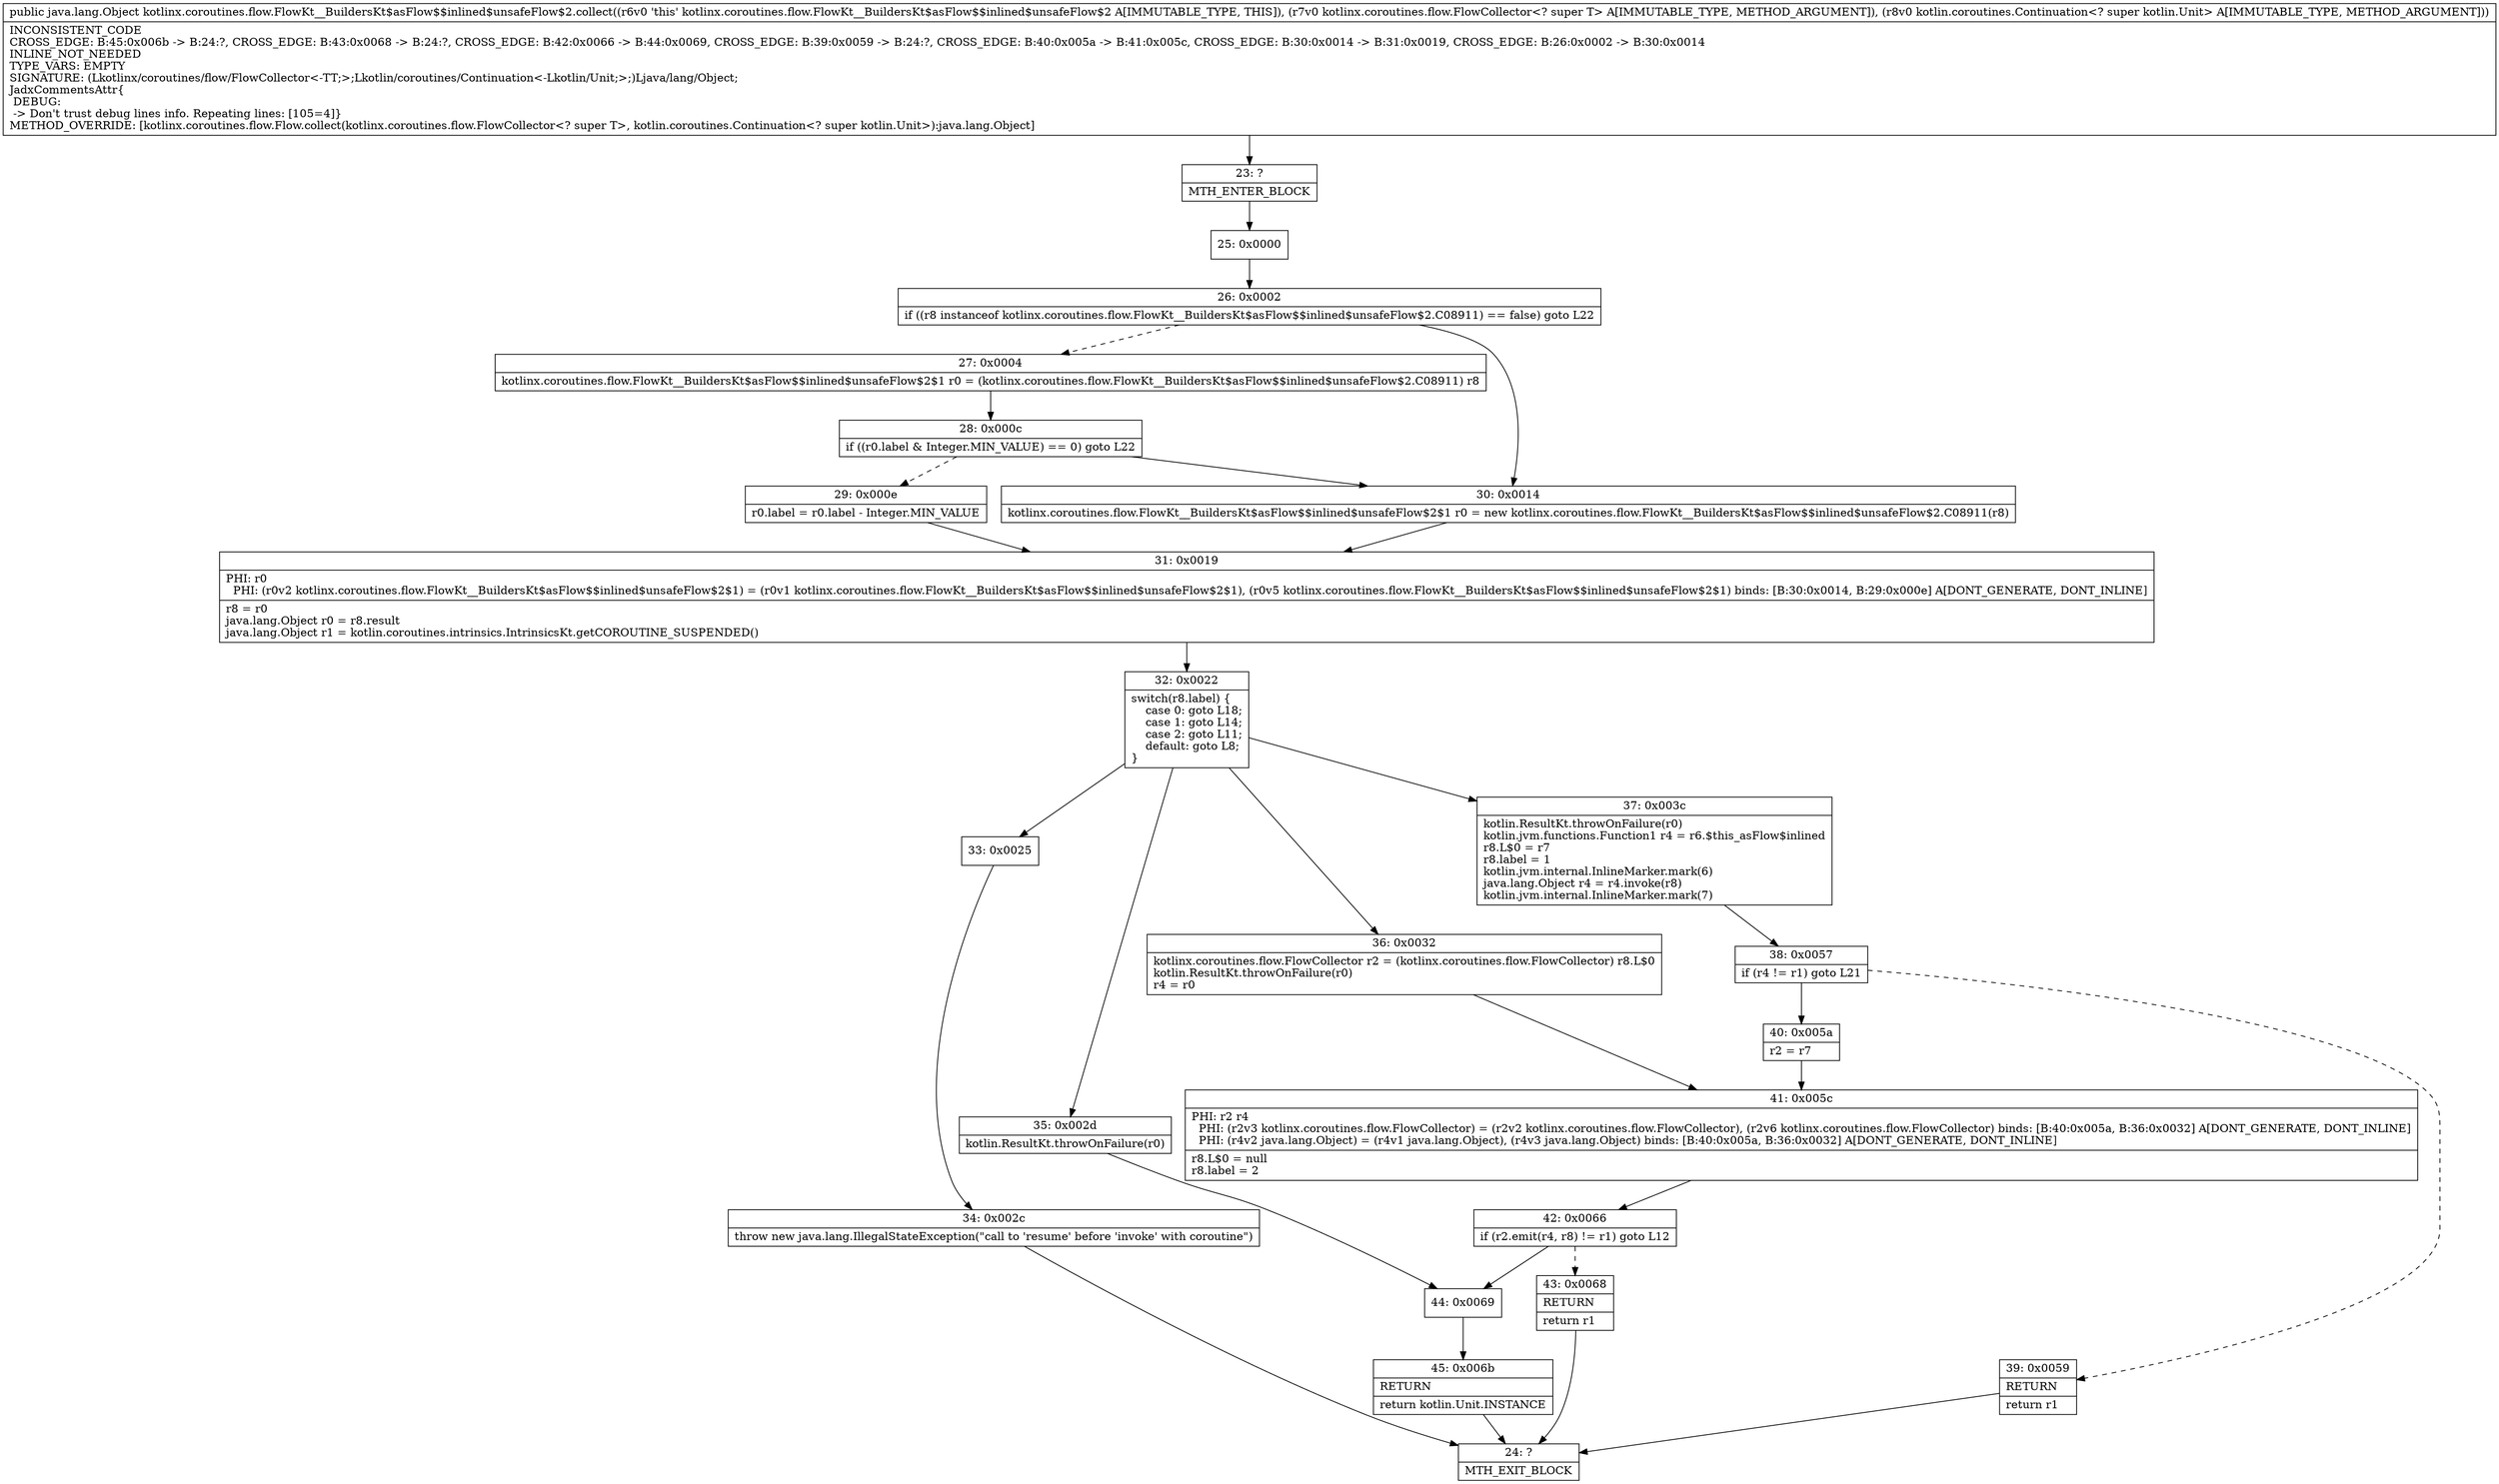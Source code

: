digraph "CFG forkotlinx.coroutines.flow.FlowKt__BuildersKt$asFlow$$inlined$unsafeFlow$2.collect(Lkotlinx\/coroutines\/flow\/FlowCollector;Lkotlin\/coroutines\/Continuation;)Ljava\/lang\/Object;" {
Node_23 [shape=record,label="{23\:\ ?|MTH_ENTER_BLOCK\l}"];
Node_25 [shape=record,label="{25\:\ 0x0000}"];
Node_26 [shape=record,label="{26\:\ 0x0002|if ((r8 instanceof kotlinx.coroutines.flow.FlowKt__BuildersKt$asFlow$$inlined$unsafeFlow$2.C08911) == false) goto L22\l}"];
Node_27 [shape=record,label="{27\:\ 0x0004|kotlinx.coroutines.flow.FlowKt__BuildersKt$asFlow$$inlined$unsafeFlow$2$1 r0 = (kotlinx.coroutines.flow.FlowKt__BuildersKt$asFlow$$inlined$unsafeFlow$2.C08911) r8\l}"];
Node_28 [shape=record,label="{28\:\ 0x000c|if ((r0.label & Integer.MIN_VALUE) == 0) goto L22\l}"];
Node_29 [shape=record,label="{29\:\ 0x000e|r0.label = r0.label \- Integer.MIN_VALUE\l}"];
Node_31 [shape=record,label="{31\:\ 0x0019|PHI: r0 \l  PHI: (r0v2 kotlinx.coroutines.flow.FlowKt__BuildersKt$asFlow$$inlined$unsafeFlow$2$1) = (r0v1 kotlinx.coroutines.flow.FlowKt__BuildersKt$asFlow$$inlined$unsafeFlow$2$1), (r0v5 kotlinx.coroutines.flow.FlowKt__BuildersKt$asFlow$$inlined$unsafeFlow$2$1) binds: [B:30:0x0014, B:29:0x000e] A[DONT_GENERATE, DONT_INLINE]\l|r8 = r0\ljava.lang.Object r0 = r8.result\ljava.lang.Object r1 = kotlin.coroutines.intrinsics.IntrinsicsKt.getCOROUTINE_SUSPENDED()\l}"];
Node_32 [shape=record,label="{32\:\ 0x0022|switch(r8.label) \{\l    case 0: goto L18;\l    case 1: goto L14;\l    case 2: goto L11;\l    default: goto L8;\l\}\l}"];
Node_33 [shape=record,label="{33\:\ 0x0025}"];
Node_34 [shape=record,label="{34\:\ 0x002c|throw new java.lang.IllegalStateException(\"call to 'resume' before 'invoke' with coroutine\")\l}"];
Node_24 [shape=record,label="{24\:\ ?|MTH_EXIT_BLOCK\l}"];
Node_35 [shape=record,label="{35\:\ 0x002d|kotlin.ResultKt.throwOnFailure(r0)\l}"];
Node_44 [shape=record,label="{44\:\ 0x0069}"];
Node_45 [shape=record,label="{45\:\ 0x006b|RETURN\l|return kotlin.Unit.INSTANCE\l}"];
Node_36 [shape=record,label="{36\:\ 0x0032|kotlinx.coroutines.flow.FlowCollector r2 = (kotlinx.coroutines.flow.FlowCollector) r8.L$0\lkotlin.ResultKt.throwOnFailure(r0)\lr4 = r0\l}"];
Node_41 [shape=record,label="{41\:\ 0x005c|PHI: r2 r4 \l  PHI: (r2v3 kotlinx.coroutines.flow.FlowCollector) = (r2v2 kotlinx.coroutines.flow.FlowCollector), (r2v6 kotlinx.coroutines.flow.FlowCollector) binds: [B:40:0x005a, B:36:0x0032] A[DONT_GENERATE, DONT_INLINE]\l  PHI: (r4v2 java.lang.Object) = (r4v1 java.lang.Object), (r4v3 java.lang.Object) binds: [B:40:0x005a, B:36:0x0032] A[DONT_GENERATE, DONT_INLINE]\l|r8.L$0 = null\lr8.label = 2\l}"];
Node_42 [shape=record,label="{42\:\ 0x0066|if (r2.emit(r4, r8) != r1) goto L12\l}"];
Node_43 [shape=record,label="{43\:\ 0x0068|RETURN\l|return r1\l}"];
Node_37 [shape=record,label="{37\:\ 0x003c|kotlin.ResultKt.throwOnFailure(r0)\lkotlin.jvm.functions.Function1 r4 = r6.$this_asFlow$inlined\lr8.L$0 = r7\lr8.label = 1\lkotlin.jvm.internal.InlineMarker.mark(6)\ljava.lang.Object r4 = r4.invoke(r8)\lkotlin.jvm.internal.InlineMarker.mark(7)\l}"];
Node_38 [shape=record,label="{38\:\ 0x0057|if (r4 != r1) goto L21\l}"];
Node_39 [shape=record,label="{39\:\ 0x0059|RETURN\l|return r1\l}"];
Node_40 [shape=record,label="{40\:\ 0x005a|r2 = r7\l}"];
Node_30 [shape=record,label="{30\:\ 0x0014|kotlinx.coroutines.flow.FlowKt__BuildersKt$asFlow$$inlined$unsafeFlow$2$1 r0 = new kotlinx.coroutines.flow.FlowKt__BuildersKt$asFlow$$inlined$unsafeFlow$2.C08911(r8)\l}"];
MethodNode[shape=record,label="{public java.lang.Object kotlinx.coroutines.flow.FlowKt__BuildersKt$asFlow$$inlined$unsafeFlow$2.collect((r6v0 'this' kotlinx.coroutines.flow.FlowKt__BuildersKt$asFlow$$inlined$unsafeFlow$2 A[IMMUTABLE_TYPE, THIS]), (r7v0 kotlinx.coroutines.flow.FlowCollector\<? super T\> A[IMMUTABLE_TYPE, METHOD_ARGUMENT]), (r8v0 kotlin.coroutines.Continuation\<? super kotlin.Unit\> A[IMMUTABLE_TYPE, METHOD_ARGUMENT]))  | INCONSISTENT_CODE\lCROSS_EDGE: B:45:0x006b \-\> B:24:?, CROSS_EDGE: B:43:0x0068 \-\> B:24:?, CROSS_EDGE: B:42:0x0066 \-\> B:44:0x0069, CROSS_EDGE: B:39:0x0059 \-\> B:24:?, CROSS_EDGE: B:40:0x005a \-\> B:41:0x005c, CROSS_EDGE: B:30:0x0014 \-\> B:31:0x0019, CROSS_EDGE: B:26:0x0002 \-\> B:30:0x0014\lINLINE_NOT_NEEDED\lTYPE_VARS: EMPTY\lSIGNATURE: (Lkotlinx\/coroutines\/flow\/FlowCollector\<\-TT;\>;Lkotlin\/coroutines\/Continuation\<\-Lkotlin\/Unit;\>;)Ljava\/lang\/Object;\lJadxCommentsAttr\{\l DEBUG: \l \-\> Don't trust debug lines info. Repeating lines: [105=4]\}\lMETHOD_OVERRIDE: [kotlinx.coroutines.flow.Flow.collect(kotlinx.coroutines.flow.FlowCollector\<? super T\>, kotlin.coroutines.Continuation\<? super kotlin.Unit\>):java.lang.Object]\l}"];
MethodNode -> Node_23;Node_23 -> Node_25;
Node_25 -> Node_26;
Node_26 -> Node_27[style=dashed];
Node_26 -> Node_30;
Node_27 -> Node_28;
Node_28 -> Node_29[style=dashed];
Node_28 -> Node_30;
Node_29 -> Node_31;
Node_31 -> Node_32;
Node_32 -> Node_33;
Node_32 -> Node_35;
Node_32 -> Node_36;
Node_32 -> Node_37;
Node_33 -> Node_34;
Node_34 -> Node_24;
Node_35 -> Node_44;
Node_44 -> Node_45;
Node_45 -> Node_24;
Node_36 -> Node_41;
Node_41 -> Node_42;
Node_42 -> Node_43[style=dashed];
Node_42 -> Node_44;
Node_43 -> Node_24;
Node_37 -> Node_38;
Node_38 -> Node_39[style=dashed];
Node_38 -> Node_40;
Node_39 -> Node_24;
Node_40 -> Node_41;
Node_30 -> Node_31;
}

